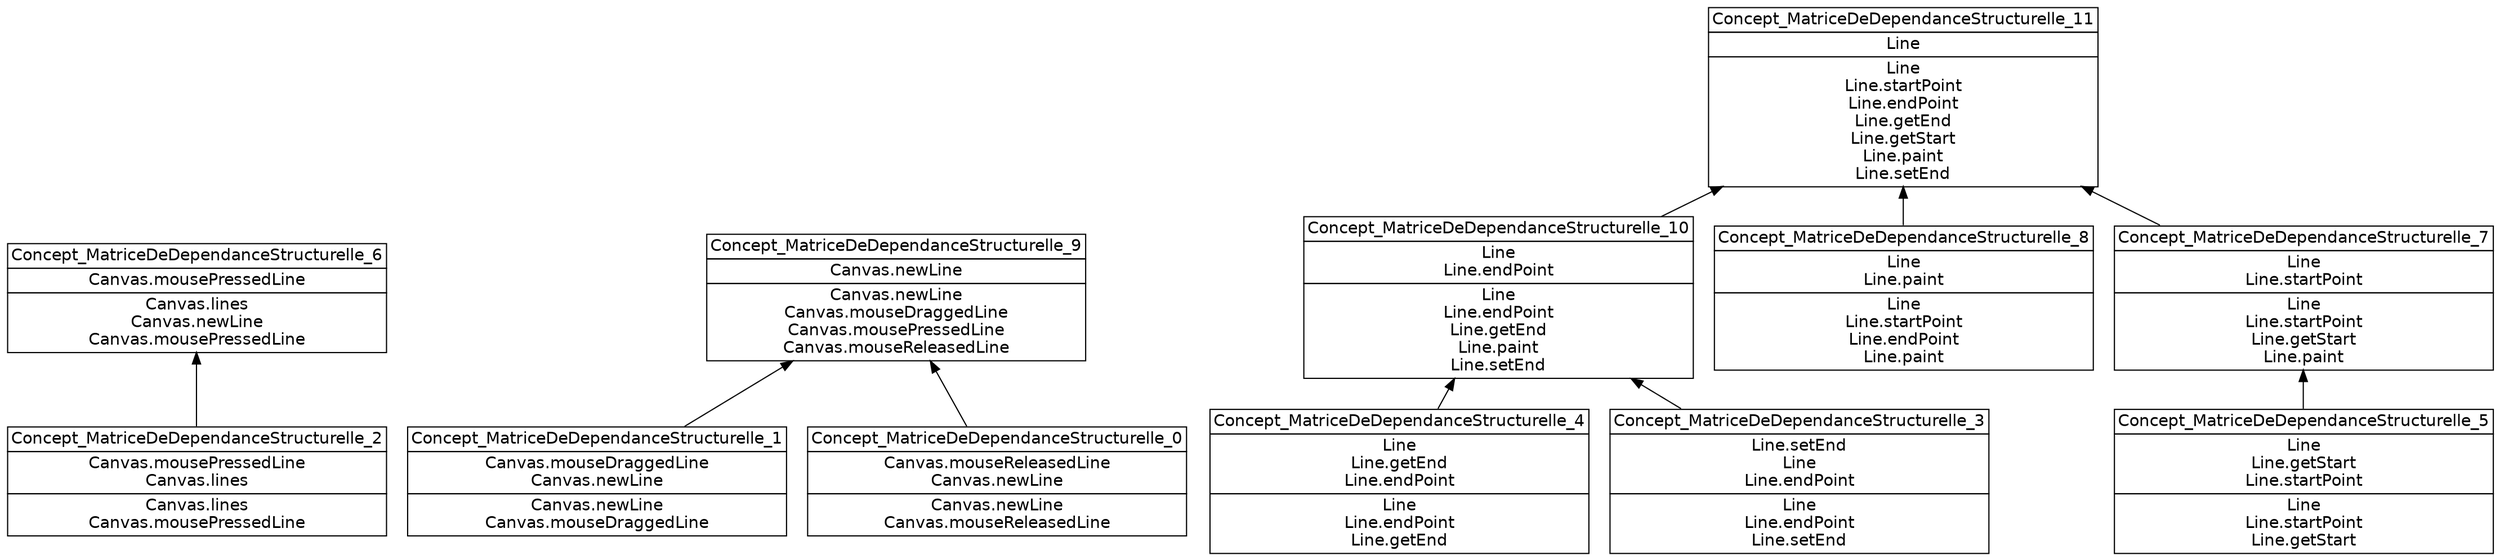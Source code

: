 digraph G { 
	rankdir=BT;
	margin=0;
	node [margin="0.03,0.03",fontname="DejaVu Sans"];
	ranksep=0.3;
	nodesep=0.2;
//graph[label="name:MatriceDeDependanceStructurelle,concept number:12,object number:12,attribute number:12"
0 [shape=none,label=<<table border="0" cellborder="1" cellspacing="0" port="p"><tr><td>Concept_MatriceDeDependanceStructurelle_2</td></tr><tr><td>Canvas.mousePressedLine<br/>Canvas.lines<br/></td></tr><tr><td>Canvas.lines<br/>Canvas.mousePressedLine<br/></td></tr></table>>];
2 [shape=none,label=<<table border="0" cellborder="1" cellspacing="0" port="p"><tr><td>Concept_MatriceDeDependanceStructurelle_1</td></tr><tr><td>Canvas.mouseDraggedLine<br/>Canvas.newLine<br/></td></tr><tr><td>Canvas.newLine<br/>Canvas.mouseDraggedLine<br/></td></tr></table>>];
4 [shape=none,label=<<table border="0" cellborder="1" cellspacing="0" port="p"><tr><td>Concept_MatriceDeDependanceStructurelle_0</td></tr><tr><td>Canvas.mouseReleasedLine<br/>Canvas.newLine<br/></td></tr><tr><td>Canvas.newLine<br/>Canvas.mouseReleasedLine<br/></td></tr></table>>];
3 [shape=none,label=<<table border="0" cellborder="1" cellspacing="0" port="p"><tr><td>Concept_MatriceDeDependanceStructurelle_6</td></tr><tr><td>Canvas.mousePressedLine<br/></td></tr><tr><td>Canvas.lines<br/>Canvas.newLine<br/>Canvas.mousePressedLine<br/></td></tr></table>>];
8 [shape=none,label=<<table border="0" cellborder="1" cellspacing="0" port="p"><tr><td>Concept_MatriceDeDependanceStructurelle_4</td></tr><tr><td>Line<br/>Line.getEnd<br/>Line.endPoint<br/></td></tr><tr><td>Line<br/>Line.endPoint<br/>Line.getEnd<br/></td></tr></table>>];
9 [shape=none,label=<<table border="0" cellborder="1" cellspacing="0" port="p"><tr><td>Concept_MatriceDeDependanceStructurelle_5</td></tr><tr><td>Line<br/>Line.getStart<br/>Line.startPoint<br/></td></tr><tr><td>Line<br/>Line.startPoint<br/>Line.getStart<br/></td></tr></table>>];
1 [shape=none,label=<<table border="0" cellborder="1" cellspacing="0" port="p"><tr><td>Concept_MatriceDeDependanceStructurelle_9</td></tr><tr><td>Canvas.newLine<br/></td></tr><tr><td>Canvas.newLine<br/>Canvas.mouseDraggedLine<br/>Canvas.mousePressedLine<br/>Canvas.mouseReleasedLine<br/></td></tr></table>>];
10 [shape=none,label=<<table border="0" cellborder="1" cellspacing="0" port="p"><tr><td>Concept_MatriceDeDependanceStructurelle_8</td></tr><tr><td>Line<br/>Line.paint<br/></td></tr><tr><td>Line<br/>Line.startPoint<br/>Line.endPoint<br/>Line.paint<br/></td></tr></table>>];
6 [shape=none,label=<<table border="0" cellborder="1" cellspacing="0" port="p"><tr><td>Concept_MatriceDeDependanceStructurelle_7</td></tr><tr><td>Line<br/>Line.startPoint<br/></td></tr><tr><td>Line<br/>Line.startPoint<br/>Line.getStart<br/>Line.paint<br/></td></tr></table>>];
7 [shape=none,label=<<table border="0" cellborder="1" cellspacing="0" port="p"><tr><td>Concept_MatriceDeDependanceStructurelle_10</td></tr><tr><td>Line<br/>Line.endPoint<br/></td></tr><tr><td>Line<br/>Line.endPoint<br/>Line.getEnd<br/>Line.paint<br/>Line.setEnd<br/></td></tr></table>>];
5 [shape=none,label=<<table border="0" cellborder="1" cellspacing="0" port="p"><tr><td>Concept_MatriceDeDependanceStructurelle_11</td></tr><tr><td>Line<br/></td></tr><tr><td>Line<br/>Line.startPoint<br/>Line.endPoint<br/>Line.getEnd<br/>Line.getStart<br/>Line.paint<br/>Line.setEnd<br/></td></tr></table>>];
11 [shape=none,label=<<table border="0" cellborder="1" cellspacing="0" port="p"><tr><td>Concept_MatriceDeDependanceStructurelle_3</td></tr><tr><td>Line.setEnd<br/>Line<br/>Line.endPoint<br/></td></tr><tr><td>Line<br/>Line.endPoint<br/>Line.setEnd<br/></td></tr></table>>];
	0:p -> 3:p
	2:p -> 1:p
	4:p -> 1:p
	9:p -> 6:p
	8:p -> 7:p
	11:p -> 7:p
	6:p -> 5:p
	7:p -> 5:p
	10:p -> 5:p
}